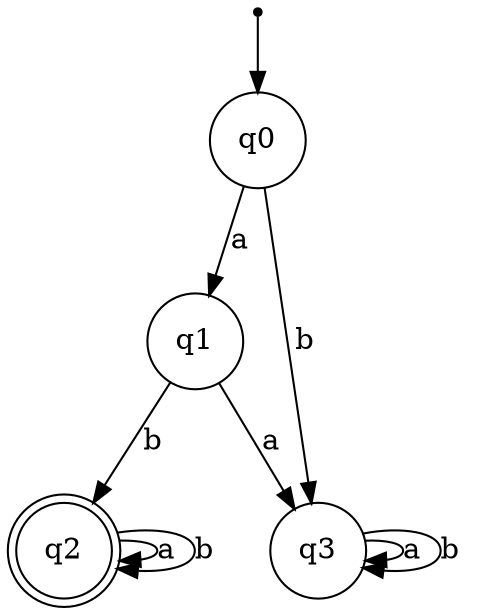 digraph {
	node [shape = doublecircle]; q2;
	node [shape = point]; initial;
	node [shape = circle];

	initial -> q0;
	q0 -> q1 [label="a"]; q0 -> q3 [label="b"]; 
	q1 -> q3 [label="a"]; q1 -> q2 [label="b"]; 
	q2 -> q2 [label="a"]; q2 -> q2 [label="b"]; 
	q3 -> q3 [label="a"]; q3 -> q3 [label="b"]; 
}